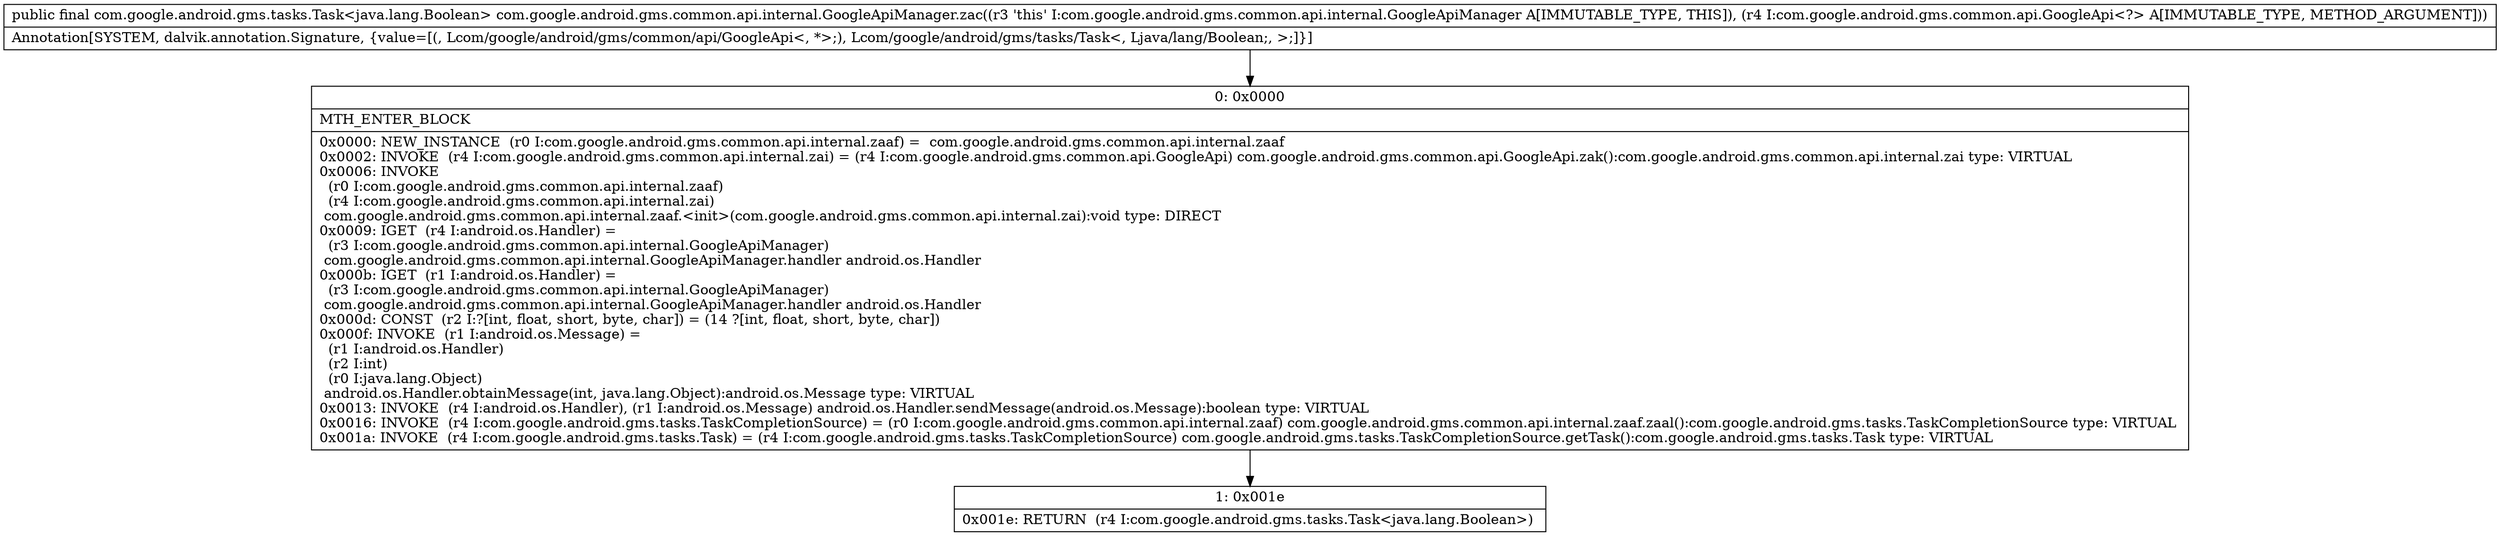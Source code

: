 digraph "CFG forcom.google.android.gms.common.api.internal.GoogleApiManager.zac(Lcom\/google\/android\/gms\/common\/api\/GoogleApi;)Lcom\/google\/android\/gms\/tasks\/Task;" {
Node_0 [shape=record,label="{0\:\ 0x0000|MTH_ENTER_BLOCK\l|0x0000: NEW_INSTANCE  (r0 I:com.google.android.gms.common.api.internal.zaaf) =  com.google.android.gms.common.api.internal.zaaf \l0x0002: INVOKE  (r4 I:com.google.android.gms.common.api.internal.zai) = (r4 I:com.google.android.gms.common.api.GoogleApi) com.google.android.gms.common.api.GoogleApi.zak():com.google.android.gms.common.api.internal.zai type: VIRTUAL \l0x0006: INVOKE  \l  (r0 I:com.google.android.gms.common.api.internal.zaaf)\l  (r4 I:com.google.android.gms.common.api.internal.zai)\l com.google.android.gms.common.api.internal.zaaf.\<init\>(com.google.android.gms.common.api.internal.zai):void type: DIRECT \l0x0009: IGET  (r4 I:android.os.Handler) = \l  (r3 I:com.google.android.gms.common.api.internal.GoogleApiManager)\l com.google.android.gms.common.api.internal.GoogleApiManager.handler android.os.Handler \l0x000b: IGET  (r1 I:android.os.Handler) = \l  (r3 I:com.google.android.gms.common.api.internal.GoogleApiManager)\l com.google.android.gms.common.api.internal.GoogleApiManager.handler android.os.Handler \l0x000d: CONST  (r2 I:?[int, float, short, byte, char]) = (14 ?[int, float, short, byte, char]) \l0x000f: INVOKE  (r1 I:android.os.Message) = \l  (r1 I:android.os.Handler)\l  (r2 I:int)\l  (r0 I:java.lang.Object)\l android.os.Handler.obtainMessage(int, java.lang.Object):android.os.Message type: VIRTUAL \l0x0013: INVOKE  (r4 I:android.os.Handler), (r1 I:android.os.Message) android.os.Handler.sendMessage(android.os.Message):boolean type: VIRTUAL \l0x0016: INVOKE  (r4 I:com.google.android.gms.tasks.TaskCompletionSource) = (r0 I:com.google.android.gms.common.api.internal.zaaf) com.google.android.gms.common.api.internal.zaaf.zaal():com.google.android.gms.tasks.TaskCompletionSource type: VIRTUAL \l0x001a: INVOKE  (r4 I:com.google.android.gms.tasks.Task) = (r4 I:com.google.android.gms.tasks.TaskCompletionSource) com.google.android.gms.tasks.TaskCompletionSource.getTask():com.google.android.gms.tasks.Task type: VIRTUAL \l}"];
Node_1 [shape=record,label="{1\:\ 0x001e|0x001e: RETURN  (r4 I:com.google.android.gms.tasks.Task\<java.lang.Boolean\>) \l}"];
MethodNode[shape=record,label="{public final com.google.android.gms.tasks.Task\<java.lang.Boolean\> com.google.android.gms.common.api.internal.GoogleApiManager.zac((r3 'this' I:com.google.android.gms.common.api.internal.GoogleApiManager A[IMMUTABLE_TYPE, THIS]), (r4 I:com.google.android.gms.common.api.GoogleApi\<?\> A[IMMUTABLE_TYPE, METHOD_ARGUMENT]))  | Annotation[SYSTEM, dalvik.annotation.Signature, \{value=[(, Lcom\/google\/android\/gms\/common\/api\/GoogleApi\<, *\>;), Lcom\/google\/android\/gms\/tasks\/Task\<, Ljava\/lang\/Boolean;, \>;]\}]\l}"];
MethodNode -> Node_0;
Node_0 -> Node_1;
}

